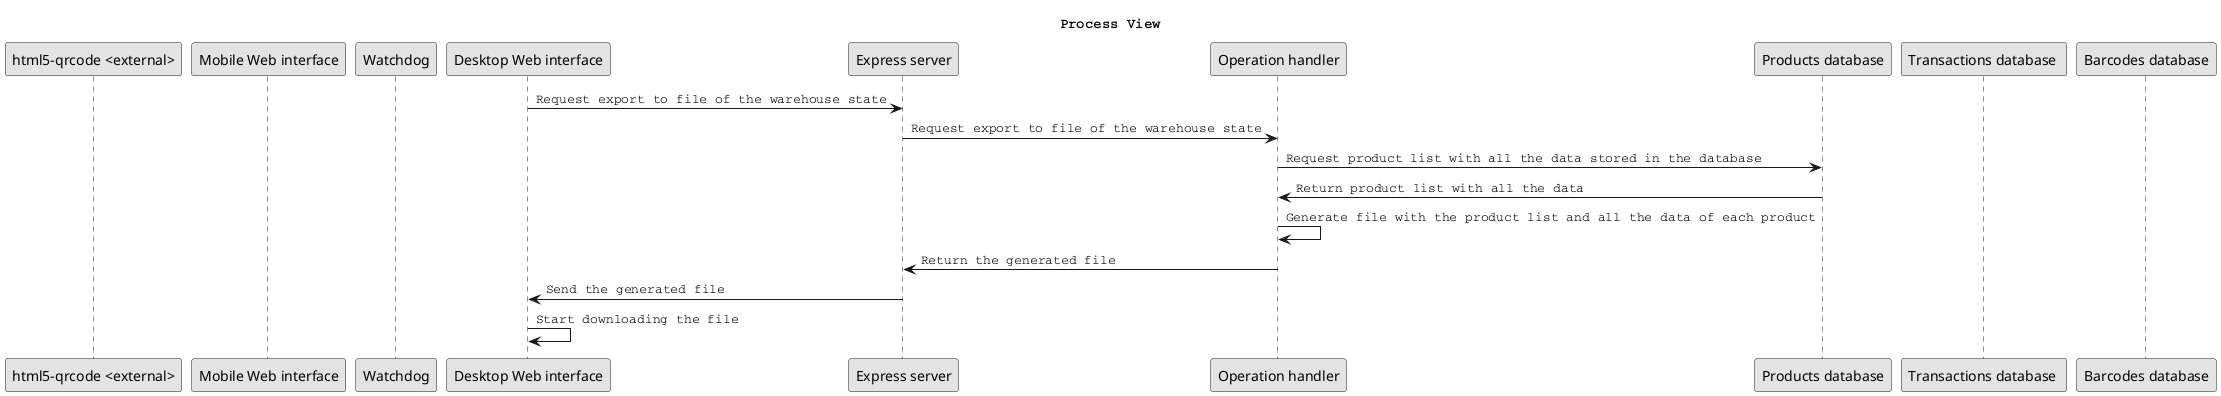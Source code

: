 @startuml
title Process View

participant "html5-qrcode <external>" as QR
participant "Mobile Web interface" as MWI
participant "Watchdog" as WD
participant "Desktop Web interface" as DWI
participant "Express server" as ES
participant "Operation handler" as OH
participant "Products database" as PDB
participant "Transactions database " as TDB
participant "Barcodes database" as BDB




skinparam monochrome true
skinparam shadowing false
skinparam defaultFontName Courier

DWI -> ES : Request export to file of the warehouse state
ES -> OH: Request export to file of the warehouse state
OH -> PDB: Request product list with all the data stored in the database
PDB -> OH: Return product list with all the data
OH -> OH: Generate file with the product list and all the data of each product
OH -> ES: Return the generated file
ES -> DWI: Send the generated file
DWI -> DWI: Start downloading the file

@enduml